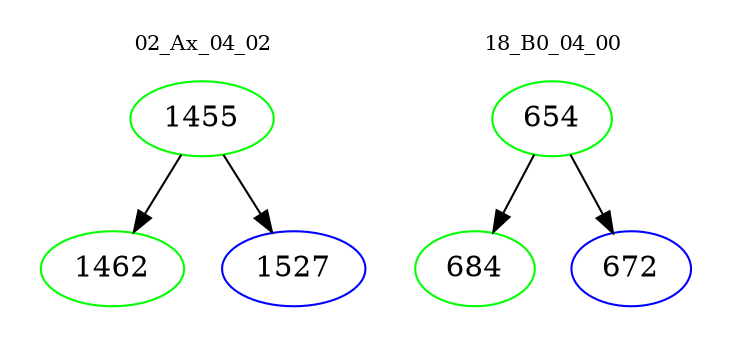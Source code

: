 digraph{
subgraph cluster_0 {
color = white
label = "02_Ax_04_02";
fontsize=10;
T0_1455 [label="1455", color="green"]
T0_1455 -> T0_1462 [color="black"]
T0_1462 [label="1462", color="green"]
T0_1455 -> T0_1527 [color="black"]
T0_1527 [label="1527", color="blue"]
}
subgraph cluster_1 {
color = white
label = "18_B0_04_00";
fontsize=10;
T1_654 [label="654", color="green"]
T1_654 -> T1_684 [color="black"]
T1_684 [label="684", color="green"]
T1_654 -> T1_672 [color="black"]
T1_672 [label="672", color="blue"]
}
}
